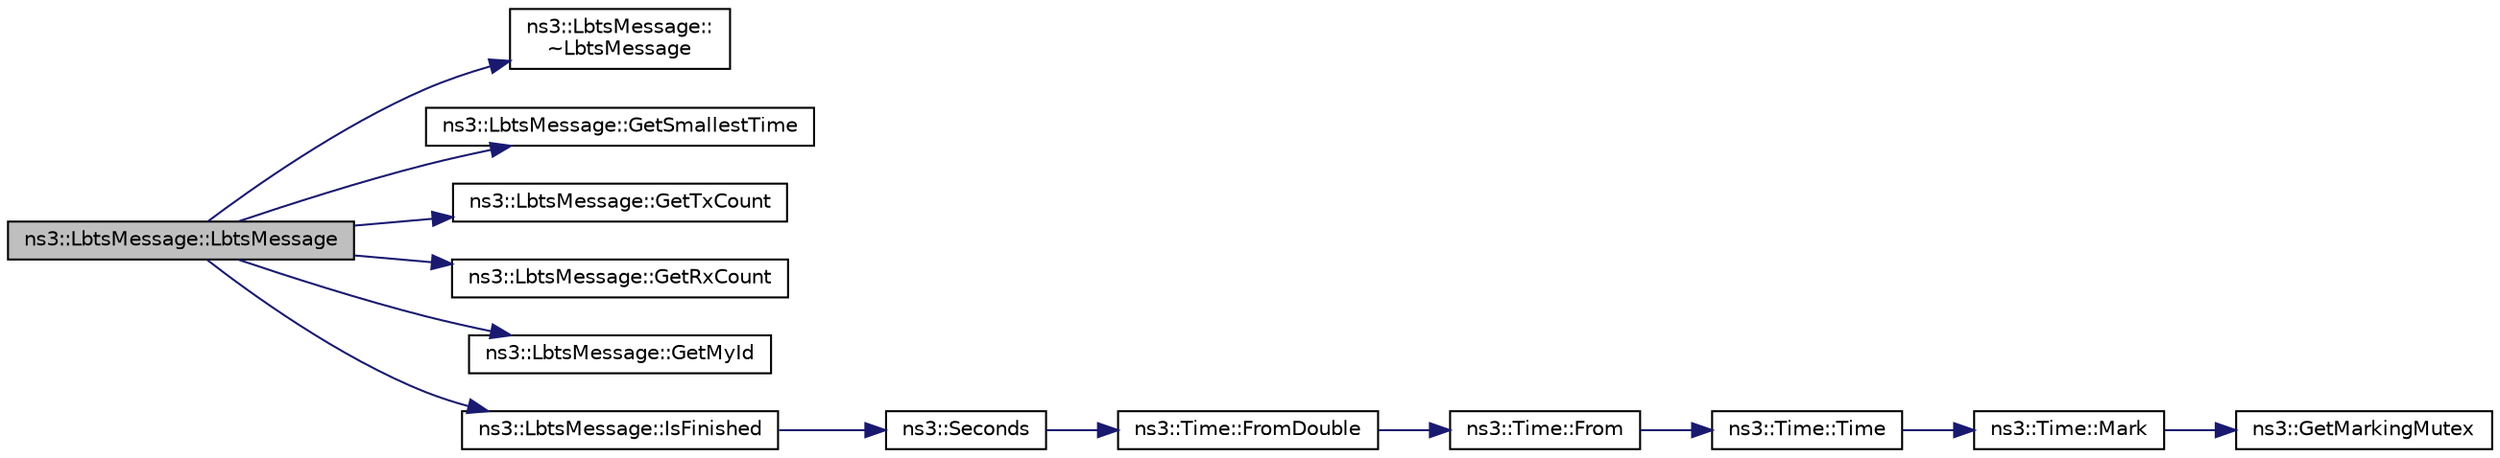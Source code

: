 digraph "ns3::LbtsMessage::LbtsMessage"
{
  edge [fontname="Helvetica",fontsize="10",labelfontname="Helvetica",labelfontsize="10"];
  node [fontname="Helvetica",fontsize="10",shape=record];
  rankdir="LR";
  Node1 [label="ns3::LbtsMessage::LbtsMessage",height=0.2,width=0.4,color="black", fillcolor="grey75", style="filled", fontcolor="black"];
  Node1 -> Node2 [color="midnightblue",fontsize="10",style="solid"];
  Node2 [label="ns3::LbtsMessage::\l~LbtsMessage",height=0.2,width=0.4,color="black", fillcolor="white", style="filled",URL="$da/d63/classns3_1_1LbtsMessage.html#ad4356fbb83f899e0a6c35d79c537cc21"];
  Node1 -> Node3 [color="midnightblue",fontsize="10",style="solid"];
  Node3 [label="ns3::LbtsMessage::GetSmallestTime",height=0.2,width=0.4,color="black", fillcolor="white", style="filled",URL="$da/d63/classns3_1_1LbtsMessage.html#ae55954da6038045d22fc272bb48611b2"];
  Node1 -> Node4 [color="midnightblue",fontsize="10",style="solid"];
  Node4 [label="ns3::LbtsMessage::GetTxCount",height=0.2,width=0.4,color="black", fillcolor="white", style="filled",URL="$da/d63/classns3_1_1LbtsMessage.html#a375b9643d5ab856a7b46d740d7a8b4a0"];
  Node1 -> Node5 [color="midnightblue",fontsize="10",style="solid"];
  Node5 [label="ns3::LbtsMessage::GetRxCount",height=0.2,width=0.4,color="black", fillcolor="white", style="filled",URL="$da/d63/classns3_1_1LbtsMessage.html#a16e21f1f46e16bbfa67e7aadc26aef99"];
  Node1 -> Node6 [color="midnightblue",fontsize="10",style="solid"];
  Node6 [label="ns3::LbtsMessage::GetMyId",height=0.2,width=0.4,color="black", fillcolor="white", style="filled",URL="$da/d63/classns3_1_1LbtsMessage.html#ab44637b75b131b6d1f777803477e5d3b"];
  Node1 -> Node7 [color="midnightblue",fontsize="10",style="solid"];
  Node7 [label="ns3::LbtsMessage::IsFinished",height=0.2,width=0.4,color="black", fillcolor="white", style="filled",URL="$da/d63/classns3_1_1LbtsMessage.html#ac09666d921b4ab6232e0b90090ae1dee"];
  Node7 -> Node8 [color="midnightblue",fontsize="10",style="solid"];
  Node8 [label="ns3::Seconds",height=0.2,width=0.4,color="black", fillcolor="white", style="filled",URL="$d1/dec/group__timecivil.html#ga33c34b816f8ff6628e33d5c8e9713b9e"];
  Node8 -> Node9 [color="midnightblue",fontsize="10",style="solid"];
  Node9 [label="ns3::Time::FromDouble",height=0.2,width=0.4,color="black", fillcolor="white", style="filled",URL="$dc/d04/classns3_1_1Time.html#a60e845f4a74e62495b86356afe604cb4"];
  Node9 -> Node10 [color="midnightblue",fontsize="10",style="solid"];
  Node10 [label="ns3::Time::From",height=0.2,width=0.4,color="black", fillcolor="white", style="filled",URL="$dc/d04/classns3_1_1Time.html#a34e4acc13d0e08cc8cb9cd3b838b9baf"];
  Node10 -> Node11 [color="midnightblue",fontsize="10",style="solid"];
  Node11 [label="ns3::Time::Time",height=0.2,width=0.4,color="black", fillcolor="white", style="filled",URL="$dc/d04/classns3_1_1Time.html#a8a39dc1b8cbbd7fe6d940e492d1b925e"];
  Node11 -> Node12 [color="midnightblue",fontsize="10",style="solid"];
  Node12 [label="ns3::Time::Mark",height=0.2,width=0.4,color="black", fillcolor="white", style="filled",URL="$dc/d04/classns3_1_1Time.html#aa7eef2a1119c1c4855d99f1e83d44c54"];
  Node12 -> Node13 [color="midnightblue",fontsize="10",style="solid"];
  Node13 [label="ns3::GetMarkingMutex",height=0.2,width=0.4,color="black", fillcolor="white", style="filled",URL="$d7/d2e/namespacens3.html#ac4356aa982bd2ddb0f7ebbf94539919d"];
}
